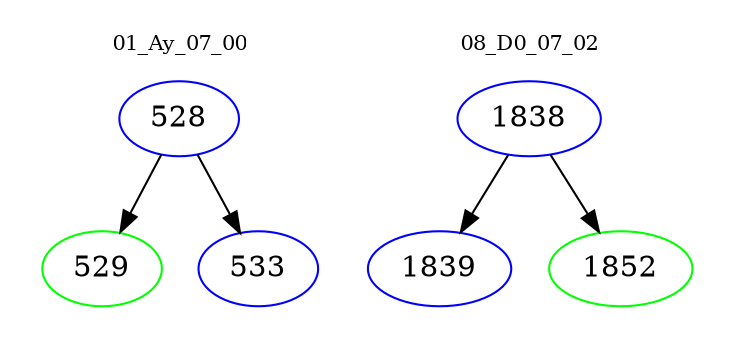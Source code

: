 digraph{
subgraph cluster_0 {
color = white
label = "01_Ay_07_00";
fontsize=10;
T0_528 [label="528", color="blue"]
T0_528 -> T0_529 [color="black"]
T0_529 [label="529", color="green"]
T0_528 -> T0_533 [color="black"]
T0_533 [label="533", color="blue"]
}
subgraph cluster_1 {
color = white
label = "08_D0_07_02";
fontsize=10;
T1_1838 [label="1838", color="blue"]
T1_1838 -> T1_1839 [color="black"]
T1_1839 [label="1839", color="blue"]
T1_1838 -> T1_1852 [color="black"]
T1_1852 [label="1852", color="green"]
}
}
